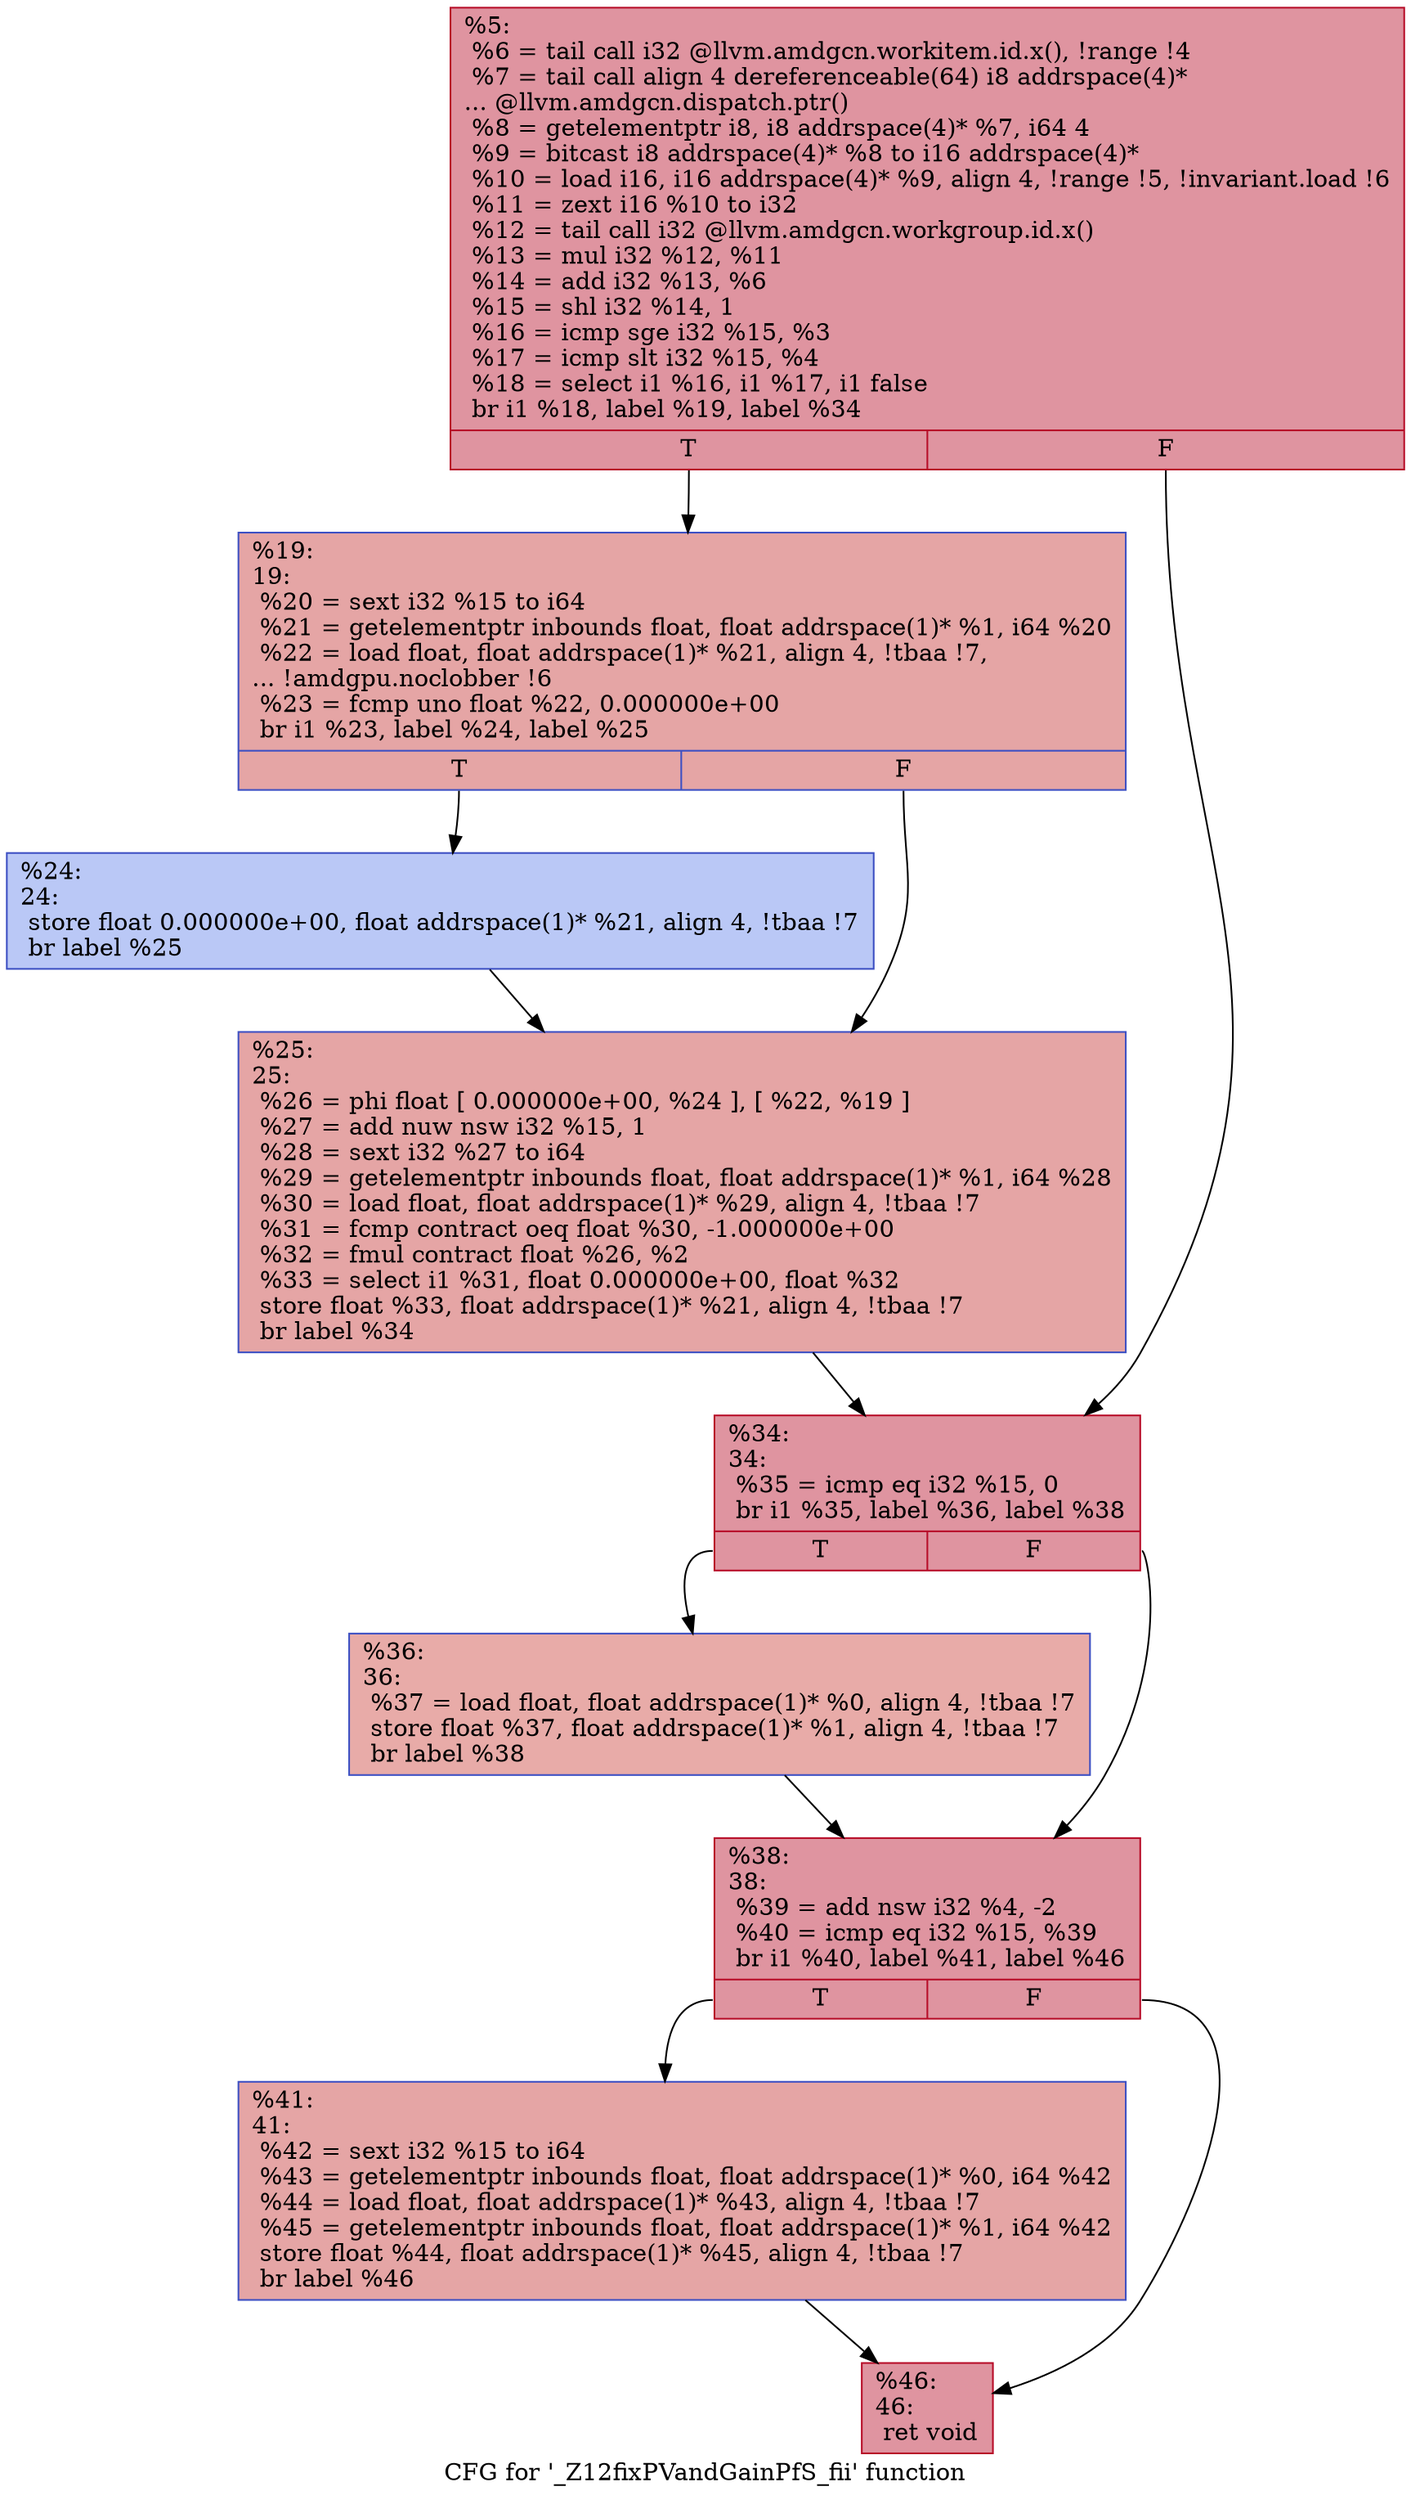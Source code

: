 digraph "CFG for '_Z12fixPVandGainPfS_fii' function" {
	label="CFG for '_Z12fixPVandGainPfS_fii' function";

	Node0x5a4d6a0 [shape=record,color="#b70d28ff", style=filled, fillcolor="#b70d2870",label="{%5:\l  %6 = tail call i32 @llvm.amdgcn.workitem.id.x(), !range !4\l  %7 = tail call align 4 dereferenceable(64) i8 addrspace(4)*\l... @llvm.amdgcn.dispatch.ptr()\l  %8 = getelementptr i8, i8 addrspace(4)* %7, i64 4\l  %9 = bitcast i8 addrspace(4)* %8 to i16 addrspace(4)*\l  %10 = load i16, i16 addrspace(4)* %9, align 4, !range !5, !invariant.load !6\l  %11 = zext i16 %10 to i32\l  %12 = tail call i32 @llvm.amdgcn.workgroup.id.x()\l  %13 = mul i32 %12, %11\l  %14 = add i32 %13, %6\l  %15 = shl i32 %14, 1\l  %16 = icmp sge i32 %15, %3\l  %17 = icmp slt i32 %15, %4\l  %18 = select i1 %16, i1 %17, i1 false\l  br i1 %18, label %19, label %34\l|{<s0>T|<s1>F}}"];
	Node0x5a4d6a0:s0 -> Node0x5a4f7a0;
	Node0x5a4d6a0:s1 -> Node0x5a4f830;
	Node0x5a4f7a0 [shape=record,color="#3d50c3ff", style=filled, fillcolor="#c5333470",label="{%19:\l19:                                               \l  %20 = sext i32 %15 to i64\l  %21 = getelementptr inbounds float, float addrspace(1)* %1, i64 %20\l  %22 = load float, float addrspace(1)* %21, align 4, !tbaa !7,\l... !amdgpu.noclobber !6\l  %23 = fcmp uno float %22, 0.000000e+00\l  br i1 %23, label %24, label %25\l|{<s0>T|<s1>F}}"];
	Node0x5a4f7a0:s0 -> Node0x5a50dc0;
	Node0x5a4f7a0:s1 -> Node0x5a50e50;
	Node0x5a50dc0 [shape=record,color="#3d50c3ff", style=filled, fillcolor="#6282ea70",label="{%24:\l24:                                               \l  store float 0.000000e+00, float addrspace(1)* %21, align 4, !tbaa !7\l  br label %25\l}"];
	Node0x5a50dc0 -> Node0x5a50e50;
	Node0x5a50e50 [shape=record,color="#3d50c3ff", style=filled, fillcolor="#c5333470",label="{%25:\l25:                                               \l  %26 = phi float [ 0.000000e+00, %24 ], [ %22, %19 ]\l  %27 = add nuw nsw i32 %15, 1\l  %28 = sext i32 %27 to i64\l  %29 = getelementptr inbounds float, float addrspace(1)* %1, i64 %28\l  %30 = load float, float addrspace(1)* %29, align 4, !tbaa !7\l  %31 = fcmp contract oeq float %30, -1.000000e+00\l  %32 = fmul contract float %26, %2\l  %33 = select i1 %31, float 0.000000e+00, float %32\l  store float %33, float addrspace(1)* %21, align 4, !tbaa !7\l  br label %34\l}"];
	Node0x5a50e50 -> Node0x5a4f830;
	Node0x5a4f830 [shape=record,color="#b70d28ff", style=filled, fillcolor="#b70d2870",label="{%34:\l34:                                               \l  %35 = icmp eq i32 %15, 0\l  br i1 %35, label %36, label %38\l|{<s0>T|<s1>F}}"];
	Node0x5a4f830:s0 -> Node0x5a4f660;
	Node0x5a4f830:s1 -> Node0x5a51e20;
	Node0x5a4f660 [shape=record,color="#3d50c3ff", style=filled, fillcolor="#cc403a70",label="{%36:\l36:                                               \l  %37 = load float, float addrspace(1)* %0, align 4, !tbaa !7\l  store float %37, float addrspace(1)* %1, align 4, !tbaa !7\l  br label %38\l}"];
	Node0x5a4f660 -> Node0x5a51e20;
	Node0x5a51e20 [shape=record,color="#b70d28ff", style=filled, fillcolor="#b70d2870",label="{%38:\l38:                                               \l  %39 = add nsw i32 %4, -2\l  %40 = icmp eq i32 %15, %39\l  br i1 %40, label %41, label %46\l|{<s0>T|<s1>F}}"];
	Node0x5a51e20:s0 -> Node0x5a521e0;
	Node0x5a51e20:s1 -> Node0x5a52230;
	Node0x5a521e0 [shape=record,color="#3d50c3ff", style=filled, fillcolor="#c5333470",label="{%41:\l41:                                               \l  %42 = sext i32 %15 to i64\l  %43 = getelementptr inbounds float, float addrspace(1)* %0, i64 %42\l  %44 = load float, float addrspace(1)* %43, align 4, !tbaa !7\l  %45 = getelementptr inbounds float, float addrspace(1)* %1, i64 %42\l  store float %44, float addrspace(1)* %45, align 4, !tbaa !7\l  br label %46\l}"];
	Node0x5a521e0 -> Node0x5a52230;
	Node0x5a52230 [shape=record,color="#b70d28ff", style=filled, fillcolor="#b70d2870",label="{%46:\l46:                                               \l  ret void\l}"];
}
